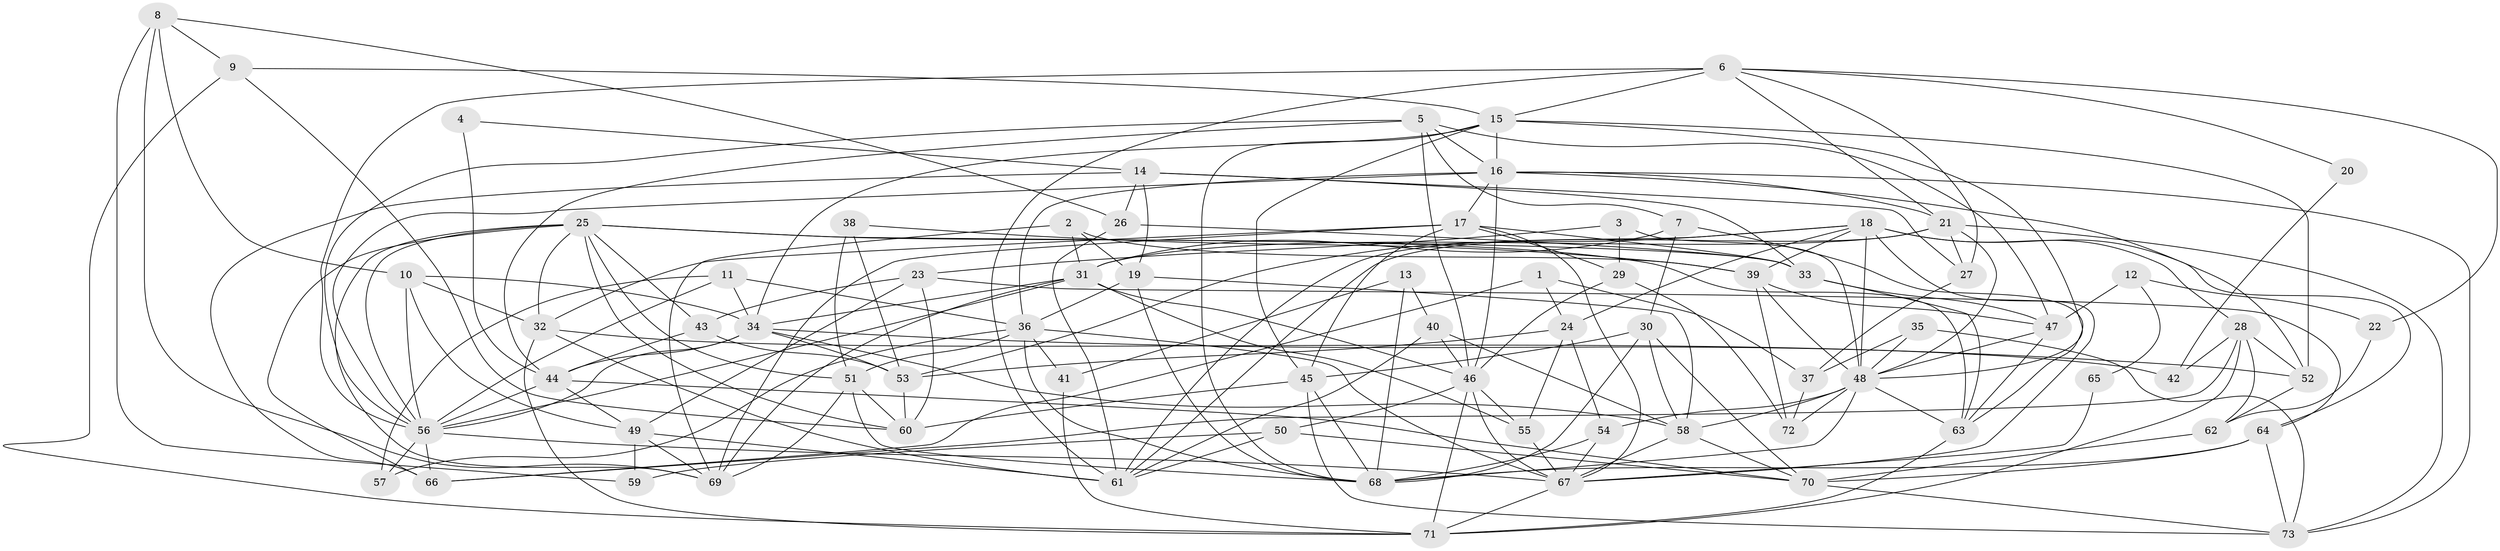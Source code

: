 // original degree distribution, {3: 0.3150684931506849, 6: 0.07534246575342465, 4: 0.2671232876712329, 9: 0.0136986301369863, 5: 0.15753424657534246, 2: 0.11643835616438356, 7: 0.04794520547945205, 8: 0.00684931506849315}
// Generated by graph-tools (version 1.1) at 2025/02/03/09/25 03:02:09]
// undirected, 73 vertices, 202 edges
graph export_dot {
graph [start="1"]
  node [color=gray90,style=filled];
  1;
  2;
  3;
  4;
  5;
  6;
  7;
  8;
  9;
  10;
  11;
  12;
  13;
  14;
  15;
  16;
  17;
  18;
  19;
  20;
  21;
  22;
  23;
  24;
  25;
  26;
  27;
  28;
  29;
  30;
  31;
  32;
  33;
  34;
  35;
  36;
  37;
  38;
  39;
  40;
  41;
  42;
  43;
  44;
  45;
  46;
  47;
  48;
  49;
  50;
  51;
  52;
  53;
  54;
  55;
  56;
  57;
  58;
  59;
  60;
  61;
  62;
  63;
  64;
  65;
  66;
  67;
  68;
  69;
  70;
  71;
  72;
  73;
  1 -- 24 [weight=1.0];
  1 -- 37 [weight=1.0];
  1 -- 66 [weight=1.0];
  2 -- 19 [weight=1.0];
  2 -- 31 [weight=1.0];
  2 -- 39 [weight=1.0];
  2 -- 69 [weight=1.0];
  3 -- 23 [weight=1.0];
  3 -- 29 [weight=1.0];
  3 -- 48 [weight=1.0];
  4 -- 14 [weight=1.0];
  4 -- 44 [weight=1.0];
  5 -- 7 [weight=1.0];
  5 -- 16 [weight=1.0];
  5 -- 44 [weight=1.0];
  5 -- 46 [weight=1.0];
  5 -- 47 [weight=1.0];
  5 -- 56 [weight=2.0];
  6 -- 15 [weight=2.0];
  6 -- 20 [weight=1.0];
  6 -- 21 [weight=1.0];
  6 -- 22 [weight=1.0];
  6 -- 27 [weight=1.0];
  6 -- 56 [weight=1.0];
  6 -- 61 [weight=1.0];
  7 -- 30 [weight=1.0];
  7 -- 31 [weight=1.0];
  7 -- 63 [weight=1.0];
  8 -- 9 [weight=1.0];
  8 -- 10 [weight=1.0];
  8 -- 26 [weight=1.0];
  8 -- 59 [weight=1.0];
  8 -- 69 [weight=2.0];
  9 -- 15 [weight=1.0];
  9 -- 60 [weight=1.0];
  9 -- 71 [weight=1.0];
  10 -- 32 [weight=1.0];
  10 -- 34 [weight=1.0];
  10 -- 49 [weight=1.0];
  10 -- 56 [weight=1.0];
  11 -- 34 [weight=1.0];
  11 -- 36 [weight=1.0];
  11 -- 56 [weight=1.0];
  11 -- 57 [weight=1.0];
  12 -- 22 [weight=1.0];
  12 -- 47 [weight=2.0];
  12 -- 65 [weight=1.0];
  13 -- 40 [weight=1.0];
  13 -- 41 [weight=1.0];
  13 -- 68 [weight=1.0];
  14 -- 19 [weight=1.0];
  14 -- 26 [weight=1.0];
  14 -- 27 [weight=1.0];
  14 -- 33 [weight=1.0];
  14 -- 66 [weight=1.0];
  15 -- 16 [weight=1.0];
  15 -- 34 [weight=1.0];
  15 -- 45 [weight=1.0];
  15 -- 48 [weight=1.0];
  15 -- 52 [weight=1.0];
  15 -- 68 [weight=1.0];
  16 -- 17 [weight=1.0];
  16 -- 21 [weight=1.0];
  16 -- 36 [weight=1.0];
  16 -- 46 [weight=1.0];
  16 -- 52 [weight=1.0];
  16 -- 56 [weight=1.0];
  16 -- 73 [weight=1.0];
  17 -- 29 [weight=1.0];
  17 -- 32 [weight=1.0];
  17 -- 33 [weight=1.0];
  17 -- 45 [weight=1.0];
  17 -- 67 [weight=1.0];
  17 -- 69 [weight=2.0];
  18 -- 24 [weight=1.0];
  18 -- 28 [weight=2.0];
  18 -- 39 [weight=1.0];
  18 -- 48 [weight=1.0];
  18 -- 53 [weight=1.0];
  18 -- 61 [weight=1.0];
  18 -- 64 [weight=1.0];
  18 -- 67 [weight=1.0];
  19 -- 36 [weight=1.0];
  19 -- 58 [weight=1.0];
  19 -- 68 [weight=1.0];
  20 -- 42 [weight=1.0];
  21 -- 27 [weight=1.0];
  21 -- 31 [weight=1.0];
  21 -- 48 [weight=1.0];
  21 -- 61 [weight=1.0];
  21 -- 73 [weight=1.0];
  22 -- 62 [weight=1.0];
  23 -- 43 [weight=1.0];
  23 -- 49 [weight=1.0];
  23 -- 60 [weight=1.0];
  23 -- 64 [weight=1.0];
  24 -- 53 [weight=1.0];
  24 -- 54 [weight=1.0];
  24 -- 55 [weight=2.0];
  25 -- 32 [weight=1.0];
  25 -- 33 [weight=1.0];
  25 -- 43 [weight=1.0];
  25 -- 51 [weight=1.0];
  25 -- 56 [weight=1.0];
  25 -- 60 [weight=1.0];
  25 -- 63 [weight=1.0];
  25 -- 66 [weight=1.0];
  25 -- 69 [weight=1.0];
  26 -- 33 [weight=1.0];
  26 -- 61 [weight=1.0];
  27 -- 37 [weight=1.0];
  28 -- 42 [weight=2.0];
  28 -- 52 [weight=1.0];
  28 -- 62 [weight=1.0];
  28 -- 66 [weight=1.0];
  28 -- 71 [weight=1.0];
  29 -- 46 [weight=1.0];
  29 -- 72 [weight=1.0];
  30 -- 45 [weight=1.0];
  30 -- 58 [weight=1.0];
  30 -- 68 [weight=1.0];
  30 -- 70 [weight=1.0];
  31 -- 34 [weight=2.0];
  31 -- 46 [weight=1.0];
  31 -- 55 [weight=1.0];
  31 -- 56 [weight=1.0];
  31 -- 69 [weight=2.0];
  32 -- 42 [weight=2.0];
  32 -- 61 [weight=1.0];
  32 -- 71 [weight=1.0];
  33 -- 47 [weight=1.0];
  33 -- 63 [weight=1.0];
  34 -- 44 [weight=1.0];
  34 -- 52 [weight=1.0];
  34 -- 53 [weight=1.0];
  34 -- 56 [weight=1.0];
  34 -- 58 [weight=1.0];
  35 -- 37 [weight=1.0];
  35 -- 48 [weight=1.0];
  35 -- 73 [weight=1.0];
  36 -- 41 [weight=1.0];
  36 -- 51 [weight=1.0];
  36 -- 57 [weight=1.0];
  36 -- 67 [weight=1.0];
  36 -- 68 [weight=1.0];
  37 -- 72 [weight=1.0];
  38 -- 39 [weight=1.0];
  38 -- 51 [weight=1.0];
  38 -- 53 [weight=1.0];
  39 -- 47 [weight=1.0];
  39 -- 48 [weight=1.0];
  39 -- 72 [weight=1.0];
  40 -- 46 [weight=1.0];
  40 -- 58 [weight=1.0];
  40 -- 61 [weight=1.0];
  41 -- 71 [weight=1.0];
  43 -- 44 [weight=1.0];
  43 -- 53 [weight=1.0];
  44 -- 49 [weight=1.0];
  44 -- 56 [weight=1.0];
  44 -- 70 [weight=1.0];
  45 -- 60 [weight=1.0];
  45 -- 68 [weight=1.0];
  45 -- 73 [weight=1.0];
  46 -- 50 [weight=1.0];
  46 -- 55 [weight=2.0];
  46 -- 67 [weight=1.0];
  46 -- 71 [weight=1.0];
  47 -- 48 [weight=1.0];
  47 -- 63 [weight=1.0];
  48 -- 54 [weight=1.0];
  48 -- 58 [weight=1.0];
  48 -- 63 [weight=1.0];
  48 -- 68 [weight=1.0];
  48 -- 72 [weight=1.0];
  49 -- 59 [weight=1.0];
  49 -- 61 [weight=1.0];
  49 -- 69 [weight=1.0];
  50 -- 59 [weight=1.0];
  50 -- 61 [weight=1.0];
  50 -- 70 [weight=1.0];
  51 -- 60 [weight=1.0];
  51 -- 68 [weight=1.0];
  51 -- 69 [weight=1.0];
  52 -- 62 [weight=1.0];
  53 -- 60 [weight=1.0];
  54 -- 67 [weight=1.0];
  54 -- 68 [weight=1.0];
  55 -- 67 [weight=1.0];
  56 -- 57 [weight=1.0];
  56 -- 66 [weight=1.0];
  56 -- 67 [weight=1.0];
  58 -- 67 [weight=1.0];
  58 -- 70 [weight=1.0];
  62 -- 70 [weight=2.0];
  63 -- 71 [weight=1.0];
  64 -- 68 [weight=1.0];
  64 -- 70 [weight=1.0];
  64 -- 73 [weight=1.0];
  65 -- 67 [weight=1.0];
  67 -- 71 [weight=1.0];
  70 -- 73 [weight=1.0];
}

